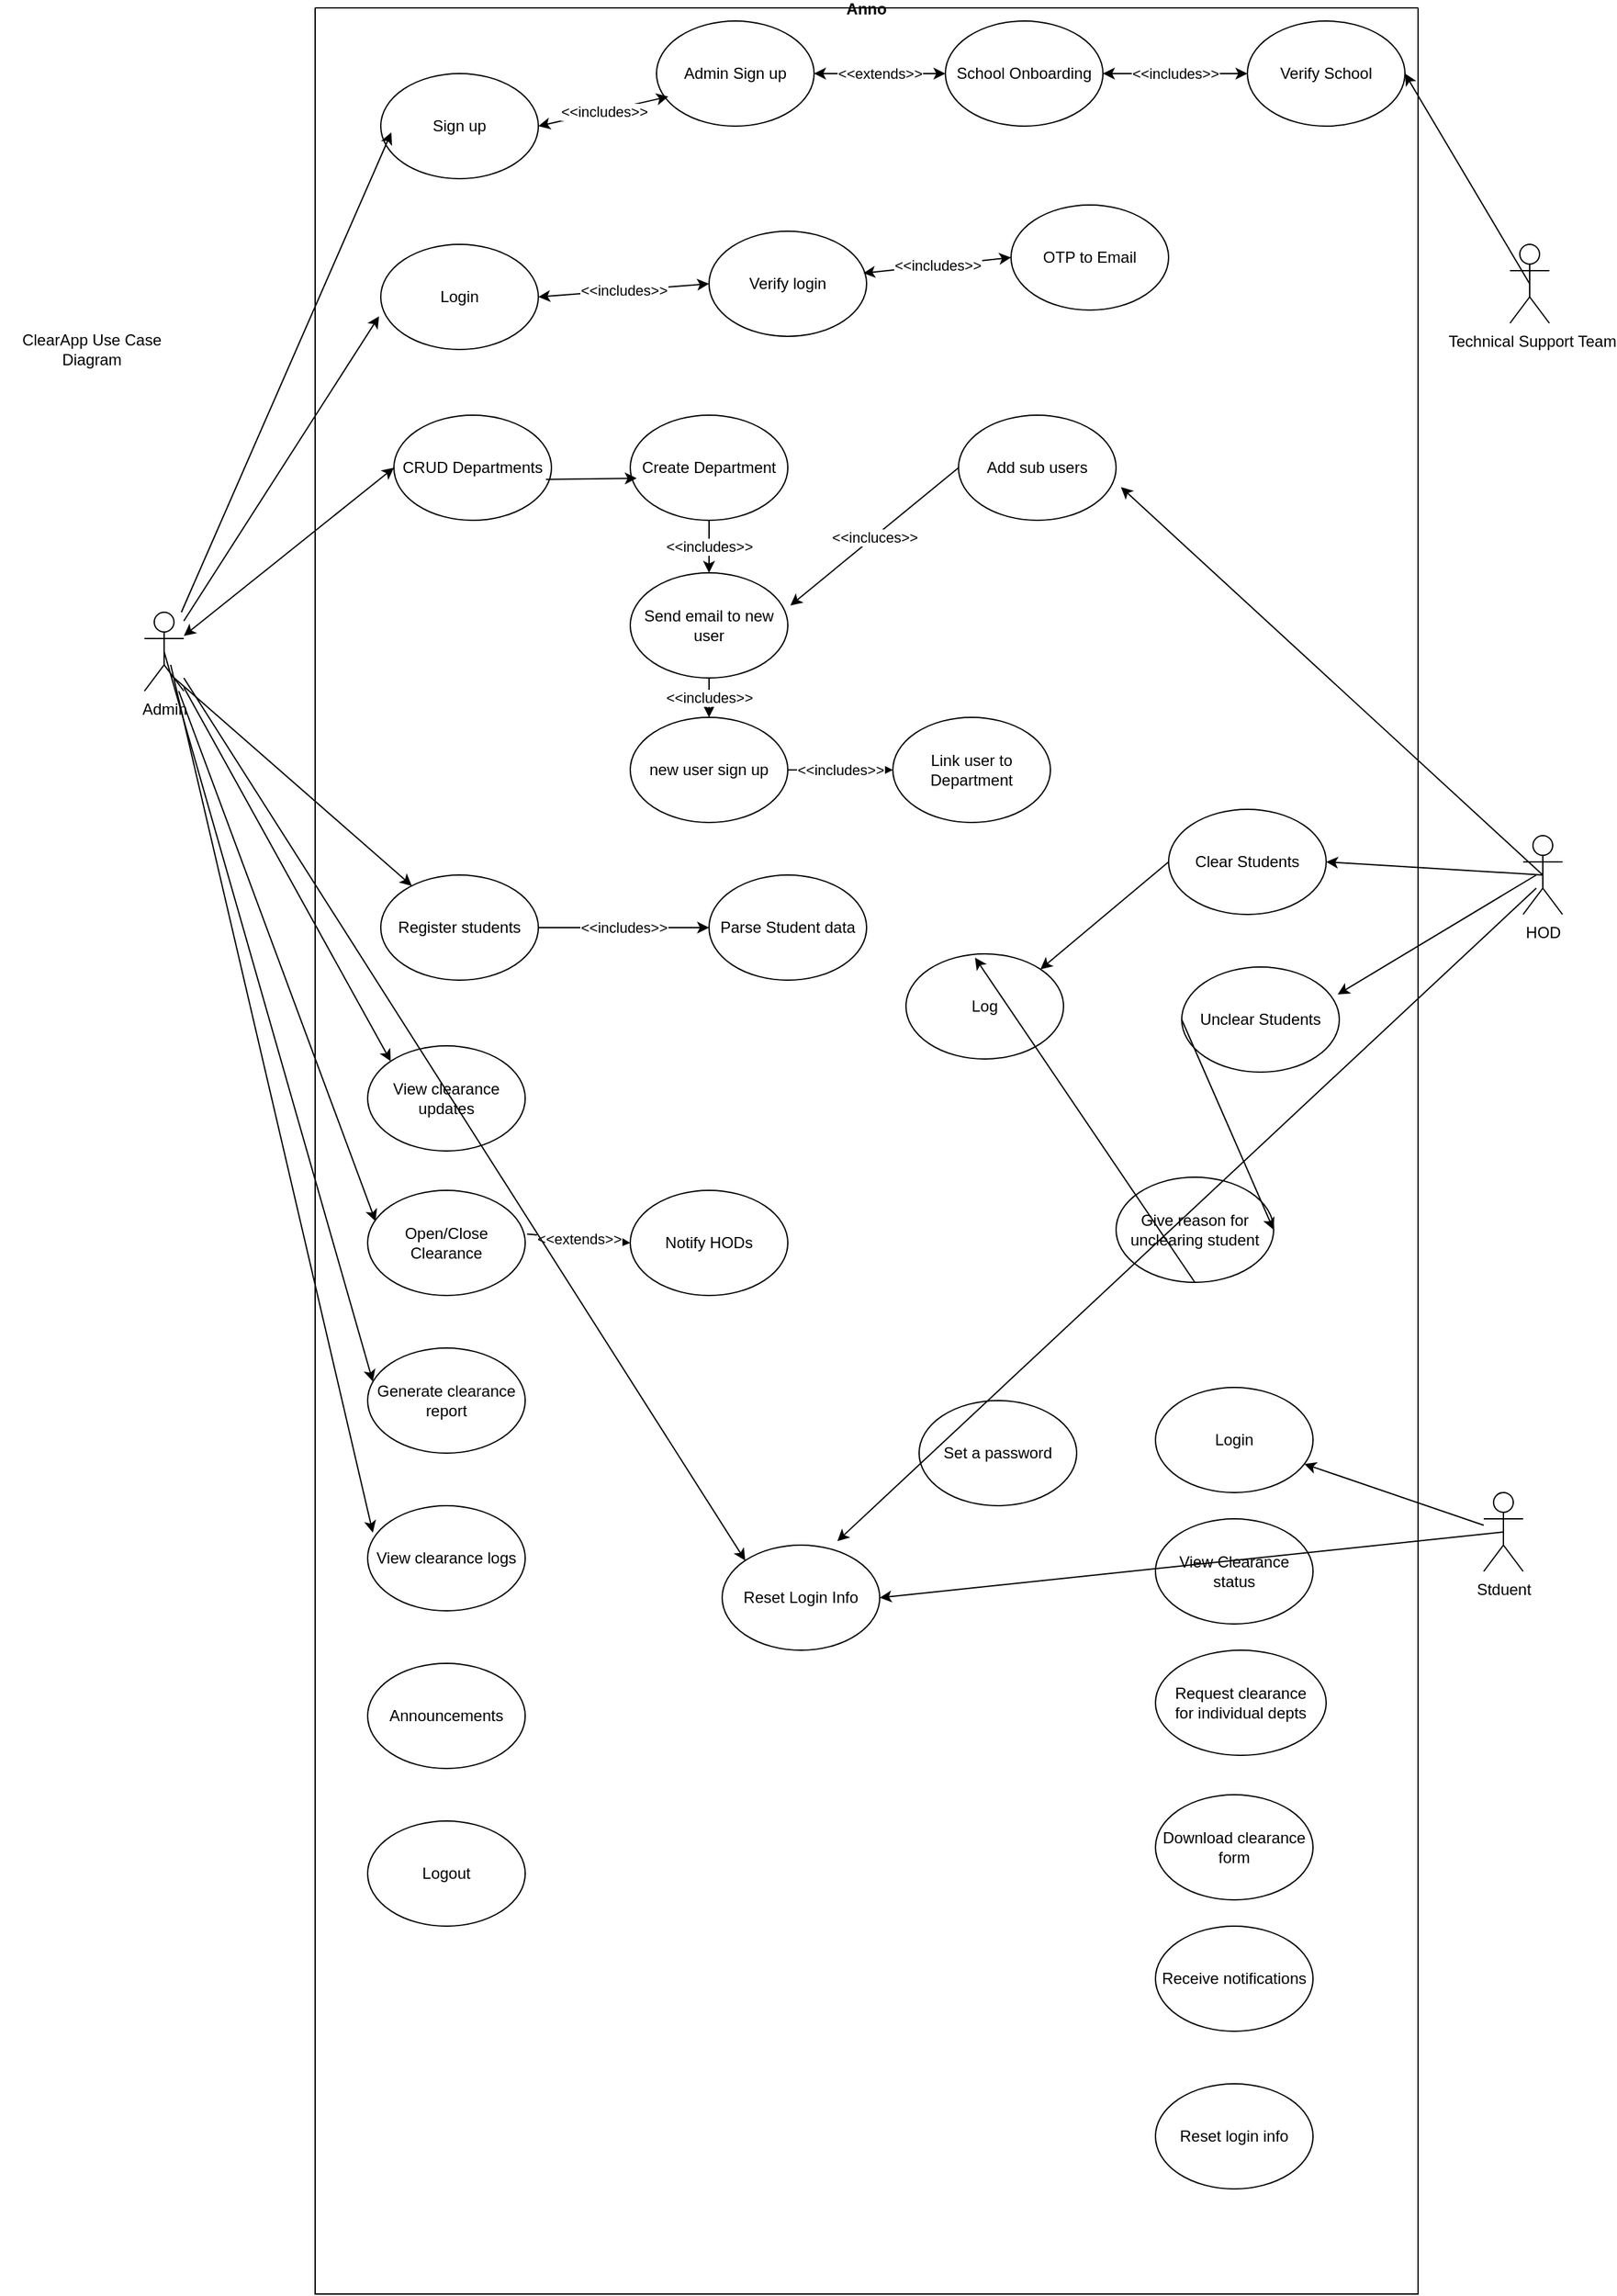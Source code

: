 <mxfile version="24.8.3" pages="2">
  <diagram name="Page-1" id="Qd_JSUy-2PY3cQ_-W36q">
    <mxGraphModel dx="778" dy="1541" grid="1" gridSize="10" guides="1" tooltips="1" connect="1" arrows="1" fold="1" page="1" pageScale="1" pageWidth="850" pageHeight="1100" math="0" shadow="0">
      <root>
        <mxCell id="0" />
        <mxCell id="1" parent="0" />
        <mxCell id="7MYLrjF1jAQgoCgVVDOL-1" value="ClearApp Use Case Diagram" style="text;html=1;align=center;verticalAlign=middle;whiteSpace=wrap;rounded=0;" parent="1" vertex="1">
          <mxGeometry width="140" height="80" as="geometry" />
        </mxCell>
        <mxCell id="7MYLrjF1jAQgoCgVVDOL-3" value="Anno" style="swimlane;startSize=0;" parent="1" vertex="1">
          <mxGeometry x="240" y="-220" width="840" height="1740" as="geometry" />
        </mxCell>
        <mxCell id="7MYLrjF1jAQgoCgVVDOL-6" value="Sign up" style="ellipse;whiteSpace=wrap;html=1;" parent="7MYLrjF1jAQgoCgVVDOL-3" vertex="1">
          <mxGeometry x="50" y="50" width="120" height="80" as="geometry" />
        </mxCell>
        <mxCell id="7MYLrjF1jAQgoCgVVDOL-7" value="CRUD Departments" style="ellipse;whiteSpace=wrap;html=1;" parent="7MYLrjF1jAQgoCgVVDOL-3" vertex="1">
          <mxGeometry x="60" y="310" width="120" height="80" as="geometry" />
        </mxCell>
        <mxCell id="7MYLrjF1jAQgoCgVVDOL-8" value="Register students" style="ellipse;whiteSpace=wrap;html=1;" parent="7MYLrjF1jAQgoCgVVDOL-3" vertex="1">
          <mxGeometry x="50" y="660" width="120" height="80" as="geometry" />
        </mxCell>
        <mxCell id="7MYLrjF1jAQgoCgVVDOL-9" value="Logout" style="ellipse;whiteSpace=wrap;html=1;" parent="7MYLrjF1jAQgoCgVVDOL-3" vertex="1">
          <mxGeometry x="40" y="1380" width="120" height="80" as="geometry" />
        </mxCell>
        <mxCell id="7MYLrjF1jAQgoCgVVDOL-10" value="Open/Close Clearance" style="ellipse;whiteSpace=wrap;html=1;" parent="7MYLrjF1jAQgoCgVVDOL-3" vertex="1">
          <mxGeometry x="40" y="900" width="120" height="80" as="geometry" />
        </mxCell>
        <mxCell id="7MYLrjF1jAQgoCgVVDOL-11" value="Login" style="ellipse;whiteSpace=wrap;html=1;" parent="7MYLrjF1jAQgoCgVVDOL-3" vertex="1">
          <mxGeometry x="50" y="180" width="120" height="80" as="geometry" />
        </mxCell>
        <mxCell id="7MYLrjF1jAQgoCgVVDOL-12" value="View clearance updates" style="ellipse;whiteSpace=wrap;html=1;" parent="7MYLrjF1jAQgoCgVVDOL-3" vertex="1">
          <mxGeometry x="40" y="790" width="120" height="80" as="geometry" />
        </mxCell>
        <mxCell id="7MYLrjF1jAQgoCgVVDOL-14" value="Generate clearance report" style="ellipse;whiteSpace=wrap;html=1;" parent="7MYLrjF1jAQgoCgVVDOL-3" vertex="1">
          <mxGeometry x="40" y="1020" width="120" height="80" as="geometry" />
        </mxCell>
        <mxCell id="7MYLrjF1jAQgoCgVVDOL-15" value="View clearance logs" style="ellipse;whiteSpace=wrap;html=1;" parent="7MYLrjF1jAQgoCgVVDOL-3" vertex="1">
          <mxGeometry x="40" y="1140" width="120" height="80" as="geometry" />
        </mxCell>
        <mxCell id="7MYLrjF1jAQgoCgVVDOL-16" value="Announcements" style="ellipse;whiteSpace=wrap;html=1;" parent="7MYLrjF1jAQgoCgVVDOL-3" vertex="1">
          <mxGeometry x="40" y="1260" width="120" height="80" as="geometry" />
        </mxCell>
        <mxCell id="7MYLrjF1jAQgoCgVVDOL-17" value="Admin Sign up" style="ellipse;whiteSpace=wrap;html=1;" parent="7MYLrjF1jAQgoCgVVDOL-3" vertex="1">
          <mxGeometry x="260" y="10" width="120" height="80" as="geometry" />
        </mxCell>
        <mxCell id="7MYLrjF1jAQgoCgVVDOL-21" value="&amp;lt;&amp;lt;includes&amp;gt;&amp;gt;" style="endArrow=classic;startArrow=classic;html=1;rounded=0;exitX=1;exitY=0.5;exitDx=0;exitDy=0;entryX=0.075;entryY=0.719;entryDx=0;entryDy=0;entryPerimeter=0;" parent="7MYLrjF1jAQgoCgVVDOL-3" source="7MYLrjF1jAQgoCgVVDOL-6" target="7MYLrjF1jAQgoCgVVDOL-17" edge="1">
          <mxGeometry width="50" height="50" relative="1" as="geometry">
            <mxPoint x="130" y="210" as="sourcePoint" />
            <mxPoint x="180" y="160" as="targetPoint" />
            <Array as="points" />
          </mxGeometry>
        </mxCell>
        <mxCell id="7MYLrjF1jAQgoCgVVDOL-24" value="Verify School" style="ellipse;whiteSpace=wrap;html=1;" parent="7MYLrjF1jAQgoCgVVDOL-3" vertex="1">
          <mxGeometry x="710" y="10" width="120" height="80" as="geometry" />
        </mxCell>
        <mxCell id="7MYLrjF1jAQgoCgVVDOL-27" value="&amp;lt;&amp;lt;includes&amp;gt;&amp;gt;" style="endArrow=classic;startArrow=classic;html=1;rounded=0;entryX=0;entryY=0.5;entryDx=0;entryDy=0;exitX=1;exitY=0.5;exitDx=0;exitDy=0;" parent="7MYLrjF1jAQgoCgVVDOL-3" source="BxJYxa2ZMIVYiC2AGWFB-1" target="7MYLrjF1jAQgoCgVVDOL-24" edge="1">
          <mxGeometry width="50" height="50" relative="1" as="geometry">
            <mxPoint x="450" y="250" as="sourcePoint" />
            <mxPoint x="500" y="200" as="targetPoint" />
          </mxGeometry>
        </mxCell>
        <mxCell id="7MYLrjF1jAQgoCgVVDOL-28" value="Verify login" style="ellipse;whiteSpace=wrap;html=1;" parent="7MYLrjF1jAQgoCgVVDOL-3" vertex="1">
          <mxGeometry x="300" y="170" width="120" height="80" as="geometry" />
        </mxCell>
        <mxCell id="7MYLrjF1jAQgoCgVVDOL-29" value="OTP to Email" style="ellipse;whiteSpace=wrap;html=1;" parent="7MYLrjF1jAQgoCgVVDOL-3" vertex="1">
          <mxGeometry x="530" y="150" width="120" height="80" as="geometry" />
        </mxCell>
        <mxCell id="7MYLrjF1jAQgoCgVVDOL-30" value="&amp;lt;&amp;lt;includes&amp;gt;&amp;gt;" style="endArrow=classic;startArrow=classic;html=1;rounded=0;exitX=1;exitY=0.5;exitDx=0;exitDy=0;entryX=0;entryY=0.5;entryDx=0;entryDy=0;" parent="7MYLrjF1jAQgoCgVVDOL-3" source="7MYLrjF1jAQgoCgVVDOL-11" target="7MYLrjF1jAQgoCgVVDOL-28" edge="1">
          <mxGeometry width="50" height="50" relative="1" as="geometry">
            <mxPoint x="210" y="250" as="sourcePoint" />
            <mxPoint x="260" y="200" as="targetPoint" />
          </mxGeometry>
        </mxCell>
        <mxCell id="7MYLrjF1jAQgoCgVVDOL-31" value="&amp;lt;&amp;lt;includes&amp;gt;&amp;gt;" style="endArrow=classic;startArrow=classic;html=1;rounded=0;entryX=0;entryY=0.5;entryDx=0;entryDy=0;exitX=0.979;exitY=0.399;exitDx=0;exitDy=0;exitPerimeter=0;" parent="7MYLrjF1jAQgoCgVVDOL-3" source="7MYLrjF1jAQgoCgVVDOL-28" target="7MYLrjF1jAQgoCgVVDOL-29" edge="1">
          <mxGeometry width="50" height="50" relative="1" as="geometry">
            <mxPoint x="370" y="250" as="sourcePoint" />
            <mxPoint x="420" y="200" as="targetPoint" />
          </mxGeometry>
        </mxCell>
        <mxCell id="7MYLrjF1jAQgoCgVVDOL-34" value="Create Department" style="ellipse;whiteSpace=wrap;html=1;" parent="7MYLrjF1jAQgoCgVVDOL-3" vertex="1">
          <mxGeometry x="240" y="310" width="120" height="80" as="geometry" />
        </mxCell>
        <mxCell id="7MYLrjF1jAQgoCgVVDOL-35" value="Send email to new user" style="ellipse;whiteSpace=wrap;html=1;" parent="7MYLrjF1jAQgoCgVVDOL-3" vertex="1">
          <mxGeometry x="240" y="430" width="120" height="80" as="geometry" />
        </mxCell>
        <mxCell id="7MYLrjF1jAQgoCgVVDOL-36" value="new user sign up" style="ellipse;whiteSpace=wrap;html=1;" parent="7MYLrjF1jAQgoCgVVDOL-3" vertex="1">
          <mxGeometry x="240" y="540" width="120" height="80" as="geometry" />
        </mxCell>
        <mxCell id="7MYLrjF1jAQgoCgVVDOL-38" value="Link user to Department" style="ellipse;whiteSpace=wrap;html=1;" parent="7MYLrjF1jAQgoCgVVDOL-3" vertex="1">
          <mxGeometry x="440" y="540" width="120" height="80" as="geometry" />
        </mxCell>
        <mxCell id="7MYLrjF1jAQgoCgVVDOL-39" value="" style="endArrow=classic;html=1;rounded=0;exitX=0.965;exitY=0.611;exitDx=0;exitDy=0;exitPerimeter=0;entryX=0.041;entryY=0.6;entryDx=0;entryDy=0;entryPerimeter=0;" parent="7MYLrjF1jAQgoCgVVDOL-3" source="7MYLrjF1jAQgoCgVVDOL-7" target="7MYLrjF1jAQgoCgVVDOL-34" edge="1">
          <mxGeometry width="50" height="50" relative="1" as="geometry">
            <mxPoint x="370" y="500" as="sourcePoint" />
            <mxPoint x="420" y="450" as="targetPoint" />
          </mxGeometry>
        </mxCell>
        <mxCell id="7MYLrjF1jAQgoCgVVDOL-40" value="&amp;lt;&amp;lt;includes&amp;gt;&amp;gt;" style="endArrow=classic;html=1;rounded=0;exitX=0.5;exitY=1;exitDx=0;exitDy=0;entryX=0.5;entryY=0;entryDx=0;entryDy=0;" parent="7MYLrjF1jAQgoCgVVDOL-3" source="7MYLrjF1jAQgoCgVVDOL-34" target="7MYLrjF1jAQgoCgVVDOL-35" edge="1">
          <mxGeometry width="50" height="50" relative="1" as="geometry">
            <mxPoint x="370" y="500" as="sourcePoint" />
            <mxPoint x="420" y="450" as="targetPoint" />
          </mxGeometry>
        </mxCell>
        <mxCell id="7MYLrjF1jAQgoCgVVDOL-41" value="&amp;lt;&amp;lt;includes&amp;gt;&amp;gt;" style="endArrow=classic;html=1;rounded=0;exitX=0.5;exitY=1;exitDx=0;exitDy=0;entryX=0.5;entryY=0;entryDx=0;entryDy=0;" parent="7MYLrjF1jAQgoCgVVDOL-3" source="7MYLrjF1jAQgoCgVVDOL-35" target="7MYLrjF1jAQgoCgVVDOL-36" edge="1">
          <mxGeometry width="50" height="50" relative="1" as="geometry">
            <mxPoint x="370" y="500" as="sourcePoint" />
            <mxPoint x="420" y="450" as="targetPoint" />
          </mxGeometry>
        </mxCell>
        <mxCell id="7MYLrjF1jAQgoCgVVDOL-42" value="&amp;lt;&amp;lt;includes&amp;gt;&amp;gt;" style="endArrow=classic;html=1;rounded=0;exitX=1;exitY=0.5;exitDx=0;exitDy=0;entryX=0;entryY=0.5;entryDx=0;entryDy=0;" parent="7MYLrjF1jAQgoCgVVDOL-3" source="7MYLrjF1jAQgoCgVVDOL-36" target="7MYLrjF1jAQgoCgVVDOL-38" edge="1">
          <mxGeometry width="50" height="50" relative="1" as="geometry">
            <mxPoint x="370" y="600" as="sourcePoint" />
            <mxPoint x="420" y="550" as="targetPoint" />
          </mxGeometry>
        </mxCell>
        <mxCell id="7MYLrjF1jAQgoCgVVDOL-45" value="Add sub users" style="ellipse;whiteSpace=wrap;html=1;" parent="7MYLrjF1jAQgoCgVVDOL-3" vertex="1">
          <mxGeometry x="490" y="310" width="120" height="80" as="geometry" />
        </mxCell>
        <mxCell id="7MYLrjF1jAQgoCgVVDOL-47" value="&amp;lt;&amp;lt;incluces&amp;gt;&amp;gt;" style="endArrow=classic;html=1;rounded=0;exitX=0;exitY=0.5;exitDx=0;exitDy=0;entryX=1.016;entryY=0.311;entryDx=0;entryDy=0;entryPerimeter=0;" parent="7MYLrjF1jAQgoCgVVDOL-3" source="7MYLrjF1jAQgoCgVVDOL-45" target="7MYLrjF1jAQgoCgVVDOL-35" edge="1">
          <mxGeometry width="50" height="50" relative="1" as="geometry">
            <mxPoint x="520" y="560" as="sourcePoint" />
            <mxPoint x="570" y="510" as="targetPoint" />
          </mxGeometry>
        </mxCell>
        <mxCell id="Rzh-BCHY2TENaNPZF-KL-2" value="Parse Student data" style="ellipse;whiteSpace=wrap;html=1;" parent="7MYLrjF1jAQgoCgVVDOL-3" vertex="1">
          <mxGeometry x="300" y="660" width="120" height="80" as="geometry" />
        </mxCell>
        <mxCell id="Rzh-BCHY2TENaNPZF-KL-4" value="&amp;lt;&amp;lt;includes&amp;gt;&amp;gt;" style="endArrow=classic;html=1;rounded=0;exitX=1;exitY=0.5;exitDx=0;exitDy=0;entryX=0;entryY=0.5;entryDx=0;entryDy=0;" parent="7MYLrjF1jAQgoCgVVDOL-3" source="7MYLrjF1jAQgoCgVVDOL-8" target="Rzh-BCHY2TENaNPZF-KL-2" edge="1">
          <mxGeometry width="50" height="50" relative="1" as="geometry">
            <mxPoint x="440" y="900" as="sourcePoint" />
            <mxPoint x="490" y="850" as="targetPoint" />
          </mxGeometry>
        </mxCell>
        <mxCell id="Rzh-BCHY2TENaNPZF-KL-9" value="Notify HODs" style="ellipse;whiteSpace=wrap;html=1;" parent="7MYLrjF1jAQgoCgVVDOL-3" vertex="1">
          <mxGeometry x="240" y="900" width="120" height="80" as="geometry" />
        </mxCell>
        <mxCell id="Rzh-BCHY2TENaNPZF-KL-10" value="&amp;lt;&amp;lt;extends&amp;gt;&amp;gt;" style="endArrow=classic;html=1;rounded=0;exitX=1.012;exitY=0.416;exitDx=0;exitDy=0;exitPerimeter=0;entryX=0;entryY=0.5;entryDx=0;entryDy=0;" parent="7MYLrjF1jAQgoCgVVDOL-3" source="7MYLrjF1jAQgoCgVVDOL-10" target="Rzh-BCHY2TENaNPZF-KL-9" edge="1">
          <mxGeometry width="50" height="50" relative="1" as="geometry">
            <mxPoint x="230" y="930" as="sourcePoint" />
            <mxPoint x="280" y="880" as="targetPoint" />
          </mxGeometry>
        </mxCell>
        <mxCell id="Rzh-BCHY2TENaNPZF-KL-11" value="Clear Students" style="ellipse;whiteSpace=wrap;html=1;" parent="7MYLrjF1jAQgoCgVVDOL-3" vertex="1">
          <mxGeometry x="650" y="610" width="120" height="80" as="geometry" />
        </mxCell>
        <mxCell id="Rzh-BCHY2TENaNPZF-KL-12" value="Unclear Students" style="ellipse;whiteSpace=wrap;html=1;" parent="7MYLrjF1jAQgoCgVVDOL-3" vertex="1">
          <mxGeometry x="660" y="730" width="120" height="80" as="geometry" />
        </mxCell>
        <mxCell id="Rzh-BCHY2TENaNPZF-KL-13" value="Give reason for unclearing student" style="ellipse;whiteSpace=wrap;html=1;" parent="7MYLrjF1jAQgoCgVVDOL-3" vertex="1">
          <mxGeometry x="610" y="890" width="120" height="80" as="geometry" />
        </mxCell>
        <mxCell id="Rzh-BCHY2TENaNPZF-KL-14" value="Log" style="ellipse;whiteSpace=wrap;html=1;" parent="7MYLrjF1jAQgoCgVVDOL-3" vertex="1">
          <mxGeometry x="450" y="720" width="120" height="80" as="geometry" />
        </mxCell>
        <mxCell id="Rzh-BCHY2TENaNPZF-KL-18" value="" style="endArrow=classic;html=1;rounded=0;exitX=0;exitY=0.5;exitDx=0;exitDy=0;entryX=1;entryY=0.5;entryDx=0;entryDy=0;" parent="7MYLrjF1jAQgoCgVVDOL-3" source="Rzh-BCHY2TENaNPZF-KL-12" target="Rzh-BCHY2TENaNPZF-KL-13" edge="1">
          <mxGeometry width="50" height="50" relative="1" as="geometry">
            <mxPoint x="530" y="840" as="sourcePoint" />
            <mxPoint x="580" y="790" as="targetPoint" />
          </mxGeometry>
        </mxCell>
        <mxCell id="Rzh-BCHY2TENaNPZF-KL-19" value="" style="endArrow=classic;html=1;rounded=0;exitX=0.5;exitY=1;exitDx=0;exitDy=0;entryX=0.438;entryY=0.036;entryDx=0;entryDy=0;entryPerimeter=0;" parent="7MYLrjF1jAQgoCgVVDOL-3" source="Rzh-BCHY2TENaNPZF-KL-13" target="Rzh-BCHY2TENaNPZF-KL-14" edge="1">
          <mxGeometry width="50" height="50" relative="1" as="geometry">
            <mxPoint x="530" y="840" as="sourcePoint" />
            <mxPoint x="580" y="790" as="targetPoint" />
          </mxGeometry>
        </mxCell>
        <mxCell id="IAnjSvKWJ1WFlibN45oN-3" value="" style="endArrow=classic;html=1;rounded=0;exitX=0;exitY=0.5;exitDx=0;exitDy=0;entryX=1;entryY=0;entryDx=0;entryDy=0;" parent="7MYLrjF1jAQgoCgVVDOL-3" source="Rzh-BCHY2TENaNPZF-KL-11" target="Rzh-BCHY2TENaNPZF-KL-14" edge="1">
          <mxGeometry width="50" height="50" relative="1" as="geometry">
            <mxPoint x="480" y="850" as="sourcePoint" />
            <mxPoint x="530" y="800" as="targetPoint" />
          </mxGeometry>
        </mxCell>
        <mxCell id="IAnjSvKWJ1WFlibN45oN-4" value="Login" style="ellipse;whiteSpace=wrap;html=1;" parent="7MYLrjF1jAQgoCgVVDOL-3" vertex="1">
          <mxGeometry x="640" y="1050" width="120" height="80" as="geometry" />
        </mxCell>
        <mxCell id="IAnjSvKWJ1WFlibN45oN-5" value="Set a password" style="ellipse;whiteSpace=wrap;html=1;" parent="7MYLrjF1jAQgoCgVVDOL-3" vertex="1">
          <mxGeometry x="460" y="1060" width="120" height="80" as="geometry" />
        </mxCell>
        <mxCell id="IAnjSvKWJ1WFlibN45oN-6" value="View Clearance status" style="ellipse;whiteSpace=wrap;html=1;" parent="7MYLrjF1jAQgoCgVVDOL-3" vertex="1">
          <mxGeometry x="640" y="1150" width="120" height="80" as="geometry" />
        </mxCell>
        <mxCell id="IAnjSvKWJ1WFlibN45oN-10" value="Request clearance&lt;div&gt;for individual depts&lt;/div&gt;" style="ellipse;whiteSpace=wrap;html=1;" parent="7MYLrjF1jAQgoCgVVDOL-3" vertex="1">
          <mxGeometry x="640" y="1250" width="130" height="80" as="geometry" />
        </mxCell>
        <mxCell id="IAnjSvKWJ1WFlibN45oN-11" value="Download clearance form" style="ellipse;whiteSpace=wrap;html=1;" parent="7MYLrjF1jAQgoCgVVDOL-3" vertex="1">
          <mxGeometry x="640" y="1360" width="120" height="80" as="geometry" />
        </mxCell>
        <mxCell id="IAnjSvKWJ1WFlibN45oN-12" value="Receive notifications" style="ellipse;whiteSpace=wrap;html=1;" parent="7MYLrjF1jAQgoCgVVDOL-3" vertex="1">
          <mxGeometry x="640" y="1460" width="120" height="80" as="geometry" />
        </mxCell>
        <mxCell id="IAnjSvKWJ1WFlibN45oN-13" value="Reset login info" style="ellipse;whiteSpace=wrap;html=1;" parent="7MYLrjF1jAQgoCgVVDOL-3" vertex="1">
          <mxGeometry x="640" y="1580" width="120" height="80" as="geometry" />
        </mxCell>
        <mxCell id="IAnjSvKWJ1WFlibN45oN-14" value="Reset Login Info" style="ellipse;whiteSpace=wrap;html=1;" parent="7MYLrjF1jAQgoCgVVDOL-3" vertex="1">
          <mxGeometry x="310" y="1170" width="120" height="80" as="geometry" />
        </mxCell>
        <mxCell id="BxJYxa2ZMIVYiC2AGWFB-1" value="School Onboarding" style="ellipse;whiteSpace=wrap;html=1;" vertex="1" parent="7MYLrjF1jAQgoCgVVDOL-3">
          <mxGeometry x="480" y="10" width="120" height="80" as="geometry" />
        </mxCell>
        <mxCell id="BxJYxa2ZMIVYiC2AGWFB-3" value="&amp;lt;&amp;lt;extends&amp;gt;&amp;gt;" style="endArrow=classic;startArrow=classic;html=1;rounded=0;exitX=1;exitY=0.5;exitDx=0;exitDy=0;entryX=0;entryY=0.5;entryDx=0;entryDy=0;" edge="1" parent="7MYLrjF1jAQgoCgVVDOL-3" source="7MYLrjF1jAQgoCgVVDOL-17" target="BxJYxa2ZMIVYiC2AGWFB-1">
          <mxGeometry width="50" height="50" relative="1" as="geometry">
            <mxPoint x="440" y="230" as="sourcePoint" />
            <mxPoint x="490" y="180" as="targetPoint" />
          </mxGeometry>
        </mxCell>
        <mxCell id="7MYLrjF1jAQgoCgVVDOL-4" value="Admin" style="shape=umlActor;verticalLabelPosition=bottom;verticalAlign=top;html=1;outlineConnect=0;" parent="1" vertex="1">
          <mxGeometry x="110" y="240" width="30" height="60" as="geometry" />
        </mxCell>
        <mxCell id="7MYLrjF1jAQgoCgVVDOL-5" value="Stduent" style="shape=umlActor;verticalLabelPosition=bottom;verticalAlign=top;html=1;outlineConnect=0;" parent="1" vertex="1">
          <mxGeometry x="1130" y="910" width="30" height="60" as="geometry" />
        </mxCell>
        <mxCell id="7MYLrjF1jAQgoCgVVDOL-18" value="" style="endArrow=classic;html=1;rounded=0;entryX=0.067;entryY=0.56;entryDx=0;entryDy=0;entryPerimeter=0;" parent="1" source="7MYLrjF1jAQgoCgVVDOL-4" target="7MYLrjF1jAQgoCgVVDOL-6" edge="1">
          <mxGeometry width="50" height="50" relative="1" as="geometry">
            <mxPoint x="520" y="180" as="sourcePoint" />
            <mxPoint x="570" y="130" as="targetPoint" />
          </mxGeometry>
        </mxCell>
        <mxCell id="7MYLrjF1jAQgoCgVVDOL-22" value="&amp;nbsp;Technical Support Team" style="shape=umlActor;verticalLabelPosition=bottom;verticalAlign=top;html=1;outlineConnect=0;" parent="1" vertex="1">
          <mxGeometry x="1150" y="-40" width="30" height="60" as="geometry" />
        </mxCell>
        <mxCell id="7MYLrjF1jAQgoCgVVDOL-25" value="" style="endArrow=classic;html=1;rounded=0;exitX=0.5;exitY=0.5;exitDx=0;exitDy=0;exitPerimeter=0;entryX=1;entryY=0.5;entryDx=0;entryDy=0;" parent="1" source="7MYLrjF1jAQgoCgVVDOL-22" target="7MYLrjF1jAQgoCgVVDOL-24" edge="1">
          <mxGeometry width="50" height="50" relative="1" as="geometry">
            <mxPoint x="630" y="120" as="sourcePoint" />
            <mxPoint x="680" y="70" as="targetPoint" />
          </mxGeometry>
        </mxCell>
        <mxCell id="7MYLrjF1jAQgoCgVVDOL-32" value="" style="endArrow=classic;html=1;rounded=0;entryX=-0.011;entryY=0.684;entryDx=0;entryDy=0;entryPerimeter=0;" parent="1" source="7MYLrjF1jAQgoCgVVDOL-4" target="7MYLrjF1jAQgoCgVVDOL-11" edge="1">
          <mxGeometry width="50" height="50" relative="1" as="geometry">
            <mxPoint x="640" y="160" as="sourcePoint" />
            <mxPoint x="690" y="110" as="targetPoint" />
          </mxGeometry>
        </mxCell>
        <mxCell id="7MYLrjF1jAQgoCgVVDOL-33" value="" style="endArrow=classic;startArrow=classic;html=1;rounded=0;entryX=0;entryY=0.5;entryDx=0;entryDy=0;" parent="1" source="7MYLrjF1jAQgoCgVVDOL-4" target="7MYLrjF1jAQgoCgVVDOL-7" edge="1">
          <mxGeometry width="50" height="50" relative="1" as="geometry">
            <mxPoint x="430" y="470" as="sourcePoint" />
            <mxPoint x="480" y="420" as="targetPoint" />
          </mxGeometry>
        </mxCell>
        <mxCell id="7MYLrjF1jAQgoCgVVDOL-37" value="HOD&lt;div&gt;&lt;br&gt;&lt;/div&gt;" style="shape=umlActor;verticalLabelPosition=bottom;verticalAlign=top;html=1;outlineConnect=0;" parent="1" vertex="1">
          <mxGeometry x="1160" y="410" width="30" height="60" as="geometry" />
        </mxCell>
        <mxCell id="7MYLrjF1jAQgoCgVVDOL-46" value="" style="endArrow=classic;html=1;rounded=0;exitX=0.5;exitY=0.5;exitDx=0;exitDy=0;exitPerimeter=0;entryX=1.031;entryY=0.684;entryDx=0;entryDy=0;entryPerimeter=0;" parent="1" source="7MYLrjF1jAQgoCgVVDOL-37" target="7MYLrjF1jAQgoCgVVDOL-45" edge="1">
          <mxGeometry width="50" height="50" relative="1" as="geometry">
            <mxPoint x="760" y="510" as="sourcePoint" />
            <mxPoint x="810" y="460" as="targetPoint" />
          </mxGeometry>
        </mxCell>
        <mxCell id="Rzh-BCHY2TENaNPZF-KL-1" value="" style="endArrow=classic;html=1;rounded=0;exitX=0.7;exitY=0.808;exitDx=0;exitDy=0;exitPerimeter=0;" parent="1" source="7MYLrjF1jAQgoCgVVDOL-4" target="7MYLrjF1jAQgoCgVVDOL-8" edge="1">
          <mxGeometry width="50" height="50" relative="1" as="geometry">
            <mxPoint x="680" y="640" as="sourcePoint" />
            <mxPoint x="730" y="590" as="targetPoint" />
          </mxGeometry>
        </mxCell>
        <mxCell id="Rzh-BCHY2TENaNPZF-KL-5" value="" style="endArrow=classic;html=1;rounded=0;entryX=0;entryY=0;entryDx=0;entryDy=0;" parent="1" source="7MYLrjF1jAQgoCgVVDOL-4" target="7MYLrjF1jAQgoCgVVDOL-12" edge="1">
          <mxGeometry width="50" height="50" relative="1" as="geometry">
            <mxPoint x="560" y="530" as="sourcePoint" />
            <mxPoint x="610" y="480" as="targetPoint" />
          </mxGeometry>
        </mxCell>
        <mxCell id="Rzh-BCHY2TENaNPZF-KL-6" value="" style="endArrow=classic;html=1;rounded=0;entryX=0.05;entryY=0.294;entryDx=0;entryDy=0;entryPerimeter=0;" parent="1" source="7MYLrjF1jAQgoCgVVDOL-4" target="7MYLrjF1jAQgoCgVVDOL-10" edge="1">
          <mxGeometry width="50" height="50" relative="1" as="geometry">
            <mxPoint x="560" y="530" as="sourcePoint" />
            <mxPoint x="610" y="480" as="targetPoint" />
          </mxGeometry>
        </mxCell>
        <mxCell id="Rzh-BCHY2TENaNPZF-KL-7" value="" style="endArrow=classic;html=1;rounded=0;exitX=0.5;exitY=0.5;exitDx=0;exitDy=0;exitPerimeter=0;entryX=0.033;entryY=0.319;entryDx=0;entryDy=0;entryPerimeter=0;" parent="1" source="7MYLrjF1jAQgoCgVVDOL-4" target="7MYLrjF1jAQgoCgVVDOL-14" edge="1">
          <mxGeometry width="50" height="50" relative="1" as="geometry">
            <mxPoint x="560" y="670" as="sourcePoint" />
            <mxPoint x="610" y="620" as="targetPoint" />
          </mxGeometry>
        </mxCell>
        <mxCell id="Rzh-BCHY2TENaNPZF-KL-8" value="" style="endArrow=classic;html=1;rounded=0;entryX=0.033;entryY=0.256;entryDx=0;entryDy=0;entryPerimeter=0;" parent="1" target="7MYLrjF1jAQgoCgVVDOL-15" edge="1">
          <mxGeometry width="50" height="50" relative="1" as="geometry">
            <mxPoint x="130" y="280" as="sourcePoint" />
            <mxPoint x="610" y="520" as="targetPoint" />
          </mxGeometry>
        </mxCell>
        <mxCell id="Rzh-BCHY2TENaNPZF-KL-15" value="" style="endArrow=classic;html=1;rounded=0;exitX=0.5;exitY=0.5;exitDx=0;exitDy=0;exitPerimeter=0;entryX=1;entryY=0.5;entryDx=0;entryDy=0;" parent="1" source="7MYLrjF1jAQgoCgVVDOL-37" target="Rzh-BCHY2TENaNPZF-KL-11" edge="1">
          <mxGeometry width="50" height="50" relative="1" as="geometry">
            <mxPoint x="770" y="620" as="sourcePoint" />
            <mxPoint x="820" y="570" as="targetPoint" />
          </mxGeometry>
        </mxCell>
        <mxCell id="Rzh-BCHY2TENaNPZF-KL-16" value="" style="endArrow=classic;html=1;rounded=0;entryX=0.99;entryY=0.261;entryDx=0;entryDy=0;entryPerimeter=0;" parent="1" target="Rzh-BCHY2TENaNPZF-KL-12" edge="1">
          <mxGeometry width="50" height="50" relative="1" as="geometry">
            <mxPoint x="1170" y="440" as="sourcePoint" />
            <mxPoint x="820" y="570" as="targetPoint" />
          </mxGeometry>
        </mxCell>
        <mxCell id="IAnjSvKWJ1WFlibN45oN-9" value="" style="endArrow=classic;html=1;rounded=0;" parent="1" source="7MYLrjF1jAQgoCgVVDOL-5" target="IAnjSvKWJ1WFlibN45oN-4" edge="1">
          <mxGeometry width="50" height="50" relative="1" as="geometry">
            <mxPoint x="750" y="1010" as="sourcePoint" />
            <mxPoint x="800" y="960" as="targetPoint" />
          </mxGeometry>
        </mxCell>
        <mxCell id="IAnjSvKWJ1WFlibN45oN-15" value="" style="endArrow=classic;html=1;rounded=0;entryX=0;entryY=0;entryDx=0;entryDy=0;" parent="1" target="IAnjSvKWJ1WFlibN45oN-14" edge="1">
          <mxGeometry width="50" height="50" relative="1" as="geometry">
            <mxPoint x="140" y="290" as="sourcePoint" />
            <mxPoint x="580" y="720" as="targetPoint" />
          </mxGeometry>
        </mxCell>
        <mxCell id="IAnjSvKWJ1WFlibN45oN-16" value="" style="endArrow=classic;html=1;rounded=0;exitX=0.5;exitY=0.5;exitDx=0;exitDy=0;exitPerimeter=0;entryX=1;entryY=0.5;entryDx=0;entryDy=0;" parent="1" source="7MYLrjF1jAQgoCgVVDOL-5" target="IAnjSvKWJ1WFlibN45oN-14" edge="1">
          <mxGeometry width="50" height="50" relative="1" as="geometry">
            <mxPoint x="530" y="770" as="sourcePoint" />
            <mxPoint x="580" y="720" as="targetPoint" />
          </mxGeometry>
        </mxCell>
        <mxCell id="IAnjSvKWJ1WFlibN45oN-17" value="" style="endArrow=classic;html=1;rounded=0;entryX=0.731;entryY=-0.037;entryDx=0;entryDy=0;entryPerimeter=0;" parent="1" target="IAnjSvKWJ1WFlibN45oN-14" edge="1">
          <mxGeometry width="50" height="50" relative="1" as="geometry">
            <mxPoint x="1170" y="450" as="sourcePoint" />
            <mxPoint x="580" y="720" as="targetPoint" />
          </mxGeometry>
        </mxCell>
      </root>
    </mxGraphModel>
  </diagram>
  <diagram id="fRxYYCyzp52sBLZiVUm-" name="class diagramsssss">
    <mxGraphModel dx="1805" dy="1642" grid="1" gridSize="10" guides="1" tooltips="1" connect="1" arrows="1" fold="1" page="1" pageScale="1" pageWidth="850" pageHeight="1100" math="0" shadow="0">
      <root>
        <mxCell id="0" />
        <mxCell id="1" parent="0" />
        <mxCell id="EHDgIyhOoRTmk7ybgu3P-1" value="User" style="swimlane;fontStyle=1;align=center;verticalAlign=top;childLayout=stackLayout;horizontal=1;startSize=26;horizontalStack=0;resizeParent=1;resizeParentMax=0;resizeLast=0;collapsible=1;marginBottom=0;whiteSpace=wrap;html=1;" parent="1" vertex="1">
          <mxGeometry x="330" y="-360" width="160" height="300" as="geometry" />
        </mxCell>
        <mxCell id="EHDgIyhOoRTmk7ybgu3P-2" value="+ id: id" style="text;strokeColor=none;fillColor=none;align=left;verticalAlign=top;spacingLeft=4;spacingRight=4;overflow=hidden;rotatable=0;points=[[0,0.5],[1,0.5]];portConstraint=eastwest;whiteSpace=wrap;html=1;" parent="EHDgIyhOoRTmk7ybgu3P-1" vertex="1">
          <mxGeometry y="26" width="160" height="26" as="geometry" />
        </mxCell>
        <mxCell id="EHDgIyhOoRTmk7ybgu3P-5" value="+ email: string&lt;div&gt;&lt;br&gt;&lt;/div&gt;" style="text;strokeColor=none;fillColor=none;align=left;verticalAlign=top;spacingLeft=4;spacingRight=4;overflow=hidden;rotatable=0;points=[[0,0.5],[1,0.5]];portConstraint=eastwest;whiteSpace=wrap;html=1;" parent="EHDgIyhOoRTmk7ybgu3P-1" vertex="1">
          <mxGeometry y="52" width="160" height="26" as="geometry" />
        </mxCell>
        <mxCell id="EHDgIyhOoRTmk7ybgu3P-6" value="- password: hash&lt;div&gt;&lt;br&gt;&lt;/div&gt;" style="text;strokeColor=none;fillColor=none;align=left;verticalAlign=top;spacingLeft=4;spacingRight=4;overflow=hidden;rotatable=0;points=[[0,0.5],[1,0.5]];portConstraint=eastwest;whiteSpace=wrap;html=1;" parent="EHDgIyhOoRTmk7ybgu3P-1" vertex="1">
          <mxGeometry y="78" width="160" height="26" as="geometry" />
        </mxCell>
        <mxCell id="EHDgIyhOoRTmk7ybgu3P-7" value="+ role: string" style="text;strokeColor=none;fillColor=none;align=left;verticalAlign=top;spacingLeft=4;spacingRight=4;overflow=hidden;rotatable=0;points=[[0,0.5],[1,0.5]];portConstraint=eastwest;whiteSpace=wrap;html=1;" parent="EHDgIyhOoRTmk7ybgu3P-1" vertex="1">
          <mxGeometry y="104" width="160" height="26" as="geometry" />
        </mxCell>
        <mxCell id="pJLVsjrtYfu039NKtxHy-1" value="+ school: string" style="text;strokeColor=none;fillColor=none;align=left;verticalAlign=top;spacingLeft=4;spacingRight=4;overflow=hidden;rotatable=0;points=[[0,0.5],[1,0.5]];portConstraint=eastwest;whiteSpace=wrap;html=1;" parent="EHDgIyhOoRTmk7ybgu3P-1" vertex="1">
          <mxGeometry y="130" width="160" height="26" as="geometry" />
        </mxCell>
        <mxCell id="0DhMNZW6hq2UvowNo3UX-1" value="+ name: map" style="text;strokeColor=none;fillColor=none;align=left;verticalAlign=top;spacingLeft=4;spacingRight=4;overflow=hidden;rotatable=0;points=[[0,0.5],[1,0.5]];portConstraint=eastwest;whiteSpace=wrap;html=1;" parent="EHDgIyhOoRTmk7ybgu3P-1" vertex="1">
          <mxGeometry y="156" width="160" height="26" as="geometry" />
        </mxCell>
        <mxCell id="FP_BZ2Hvm8W0osYRCzrg-1" value="+ activity_list: id []" style="text;strokeColor=none;fillColor=none;align=left;verticalAlign=top;spacingLeft=4;spacingRight=4;overflow=hidden;rotatable=0;points=[[0,0.5],[1,0.5]];portConstraint=eastwest;whiteSpace=wrap;html=1;" vertex="1" parent="EHDgIyhOoRTmk7ybgu3P-1">
          <mxGeometry y="182" width="160" height="26" as="geometry" />
        </mxCell>
        <mxCell id="EHDgIyhOoRTmk7ybgu3P-3" value="" style="line;strokeWidth=1;fillColor=none;align=left;verticalAlign=middle;spacingTop=-1;spacingLeft=3;spacingRight=3;rotatable=0;labelPosition=right;points=[];portConstraint=eastwest;strokeColor=inherit;" parent="EHDgIyhOoRTmk7ybgu3P-1" vertex="1">
          <mxGeometry y="208" width="160" height="8" as="geometry" />
        </mxCell>
        <mxCell id="EHDgIyhOoRTmk7ybgu3P-4" value="+ signUp(): User" style="text;strokeColor=none;fillColor=none;align=left;verticalAlign=top;spacingLeft=4;spacingRight=4;overflow=hidden;rotatable=0;points=[[0,0.5],[1,0.5]];portConstraint=eastwest;whiteSpace=wrap;html=1;" parent="EHDgIyhOoRTmk7ybgu3P-1" vertex="1">
          <mxGeometry y="216" width="160" height="26" as="geometry" />
        </mxCell>
        <mxCell id="v-jMpgKfdYWLqhTd6raM-6" value="+ signIn(email, password): User" style="text;strokeColor=none;fillColor=none;align=left;verticalAlign=top;spacingLeft=4;spacingRight=4;overflow=hidden;rotatable=0;points=[[0,0.5],[1,0.5]];portConstraint=eastwest;whiteSpace=wrap;html=1;" vertex="1" parent="EHDgIyhOoRTmk7ybgu3P-1">
          <mxGeometry y="242" width="160" height="58" as="geometry" />
        </mxCell>
        <mxCell id="WoS_hqhdOMyrkksoFZZB-1" value="Admin" style="swimlane;fontStyle=1;align=center;verticalAlign=top;childLayout=stackLayout;horizontal=1;startSize=26;horizontalStack=0;resizeParent=1;resizeParentMax=0;resizeLast=0;collapsible=1;marginBottom=0;whiteSpace=wrap;html=1;" parent="1" vertex="1">
          <mxGeometry x="-370" y="340" width="230" height="410" as="geometry" />
        </mxCell>
        <mxCell id="WoS_hqhdOMyrkksoFZZB-3" value="" style="line;strokeWidth=1;fillColor=none;align=left;verticalAlign=middle;spacingTop=-1;spacingLeft=3;spacingRight=3;rotatable=0;labelPosition=right;points=[];portConstraint=eastwest;strokeColor=inherit;" parent="WoS_hqhdOMyrkksoFZZB-1" vertex="1">
          <mxGeometry y="26" width="230" height="8" as="geometry" />
        </mxCell>
        <mxCell id="WoS_hqhdOMyrkksoFZZB-4" value="+ signUp(&amp;nbsp;&lt;span style=&quot;background-color: initial;&quot;&gt;&amp;nbsp;&lt;/span&gt;&lt;div&gt;&lt;div&gt;&lt;span style=&quot;white-space: pre;&quot;&gt;&#x9;&lt;/span&gt;password: string,&lt;div&gt;&amp;nbsp;&lt;span style=&quot;white-space: pre;&quot;&gt;&#x9;&lt;/span&gt;firstName: string,&amp;nbsp;&lt;/div&gt;&lt;div&gt;&lt;span style=&quot;white-space: pre;&quot;&gt;&#x9;&lt;/span&gt;lastName: string,&lt;/div&gt;&lt;div&gt;&amp;nbsp;&lt;span style=&quot;white-space: pre;&quot;&gt;&#x9;&lt;/span&gt;otherNames: string,&amp;nbsp;&lt;/div&gt;&lt;div&gt;): User&lt;/div&gt;&lt;/div&gt;&lt;/div&gt;" style="text;strokeColor=none;fillColor=none;align=left;verticalAlign=top;spacingLeft=4;spacingRight=4;overflow=hidden;rotatable=0;points=[[0,0.5],[1,0.5]];portConstraint=eastwest;whiteSpace=wrap;html=1;" parent="WoS_hqhdOMyrkksoFZZB-1" vertex="1">
          <mxGeometry y="34" width="230" height="136" as="geometry" />
        </mxCell>
        <mxCell id="DA2ClKAbljGTHbxET5Qz-2" value="+ onboardSchool(&amp;nbsp;&lt;div&gt;&lt;span style=&quot;white-space: pre;&quot;&gt;&#x9;&lt;/span&gt;email: string&lt;br&gt;&lt;div&gt;&lt;div&gt;&lt;div&gt;&amp;nbsp;&lt;span style=&quot;white-space: pre;&quot;&gt;&#x9;&lt;/span&gt;schoolName: string,&amp;nbsp;&lt;/div&gt;&lt;div&gt;&lt;span style=&quot;white-space: pre;&quot;&gt;&#x9;&lt;/span&gt;schoolCodes: string []&lt;/div&gt;&lt;div&gt;&lt;span style=&quot;white-space: pre;&quot;&gt;&#x9;&lt;/span&gt;location: map {&lt;/div&gt;&lt;div&gt;&lt;span style=&quot;white-space: pre;&quot;&gt;&#x9;&lt;span style=&quot;white-space: pre;&quot;&gt;&#x9;&lt;/span&gt;c&lt;/span&gt;ountry: string,&lt;/div&gt;&lt;div&gt;&lt;span style=&quot;white-space: pre;&quot;&gt;&#x9;&lt;/span&gt;&lt;span style=&quot;white-space: pre;&quot;&gt;&#x9;&lt;/span&gt;region: string&lt;br&gt;&lt;/div&gt;&lt;div&gt;&lt;span style=&quot;white-space: pre;&quot;&gt;&#x9;&lt;/span&gt;}&lt;br&gt;&lt;/div&gt;&lt;div&gt;&amp;nbsp;&lt;span style=&quot;white-space: pre;&quot;&gt;&#x9;&lt;/span&gt;&lt;/div&gt;&lt;div&gt;&lt;span style=&quot;white-space: pre;&quot;&gt;&#x9;&lt;/span&gt;phone_num: string&amp;nbsp;&lt;/div&gt;&lt;div&gt;): void&lt;/div&gt;&lt;/div&gt;&lt;/div&gt;&lt;/div&gt;" style="text;strokeColor=none;fillColor=none;align=left;verticalAlign=top;spacingLeft=4;spacingRight=4;overflow=hidden;rotatable=0;points=[[0,0.5],[1,0.5]];portConstraint=eastwest;whiteSpace=wrap;html=1;" vertex="1" parent="WoS_hqhdOMyrkksoFZZB-1">
          <mxGeometry y="170" width="230" height="160" as="geometry" />
        </mxCell>
        <mxCell id="ojvjM-MCJiWkMKLRPUEV-1" value="+ addDepartment(&amp;nbsp;&lt;div&gt;&lt;div&gt;&amp;nbsp;&lt;span style=&quot;white-space: pre;&quot;&gt;&#x9;&lt;/span&gt;email: string,&amp;nbsp;&lt;/div&gt;&lt;div&gt;&lt;span style=&quot;white-space: pre;&quot;&gt;&#x9;&lt;/span&gt;dept_name: string&lt;/div&gt;&lt;div&gt;): void&lt;/div&gt;&lt;/div&gt;" style="text;strokeColor=none;fillColor=none;align=left;verticalAlign=top;spacingLeft=4;spacingRight=4;overflow=hidden;rotatable=0;points=[[0,0.5],[1,0.5]];portConstraint=eastwest;whiteSpace=wrap;html=1;" vertex="1" parent="WoS_hqhdOMyrkksoFZZB-1">
          <mxGeometry y="330" width="230" height="80" as="geometry" />
        </mxCell>
        <mxCell id="WoS_hqhdOMyrkksoFZZB-5" style="edgeStyle=orthogonalEdgeStyle;rounded=0;orthogonalLoop=1;jettySize=auto;html=1;exitX=0.5;exitY=0;exitDx=0;exitDy=0;entryX=0;entryY=0;entryDx=0;entryDy=0;" parent="1" source="WoS_hqhdOMyrkksoFZZB-1" target="EHDgIyhOoRTmk7ybgu3P-1" edge="1">
          <mxGeometry relative="1" as="geometry">
            <mxPoint x="370" y="-70" as="targetPoint" />
          </mxGeometry>
        </mxCell>
        <mxCell id="WoS_hqhdOMyrkksoFZZB-6" value="Department User" style="swimlane;fontStyle=1;align=center;verticalAlign=top;childLayout=stackLayout;horizontal=1;startSize=26;horizontalStack=0;resizeParent=1;resizeParentMax=0;resizeLast=0;collapsible=1;marginBottom=0;whiteSpace=wrap;html=1;" parent="1" vertex="1">
          <mxGeometry x="260" y="340" width="160" height="168" as="geometry" />
        </mxCell>
        <mxCell id="WoS_hqhdOMyrkksoFZZB-7" value="+ department_id: id" style="text;strokeColor=none;fillColor=none;align=left;verticalAlign=top;spacingLeft=4;spacingRight=4;overflow=hidden;rotatable=0;points=[[0,0.5],[1,0.5]];portConstraint=eastwest;whiteSpace=wrap;html=1;" parent="WoS_hqhdOMyrkksoFZZB-6" vertex="1">
          <mxGeometry y="26" width="160" height="26" as="geometry" />
        </mxCell>
        <mxCell id="mZ6L0TjgqE2j_9S1xig--19" value="+ access_level: int" style="text;strokeColor=none;fillColor=none;align=left;verticalAlign=top;spacingLeft=4;spacingRight=4;overflow=hidden;rotatable=0;points=[[0,0.5],[1,0.5]];portConstraint=eastwest;whiteSpace=wrap;html=1;" parent="WoS_hqhdOMyrkksoFZZB-6" vertex="1">
          <mxGeometry y="52" width="160" height="26" as="geometry" />
        </mxCell>
        <mxCell id="mZ6L0TjgqE2j_9S1xig--20" value="+ user_name: string" style="text;strokeColor=none;fillColor=none;align=left;verticalAlign=top;spacingLeft=4;spacingRight=4;overflow=hidden;rotatable=0;points=[[0,0.5],[1,0.5]];portConstraint=eastwest;whiteSpace=wrap;html=1;" parent="WoS_hqhdOMyrkksoFZZB-6" vertex="1">
          <mxGeometry y="78" width="160" height="26" as="geometry" />
        </mxCell>
        <mxCell id="WoS_hqhdOMyrkksoFZZB-8" value="" style="line;strokeWidth=1;fillColor=none;align=left;verticalAlign=middle;spacingTop=-1;spacingLeft=3;spacingRight=3;rotatable=0;labelPosition=right;points=[];portConstraint=eastwest;strokeColor=inherit;" parent="WoS_hqhdOMyrkksoFZZB-6" vertex="1">
          <mxGeometry y="104" width="160" height="8" as="geometry" />
        </mxCell>
        <mxCell id="WoS_hqhdOMyrkksoFZZB-9" value="+ method(type): type" style="text;strokeColor=none;fillColor=none;align=left;verticalAlign=top;spacingLeft=4;spacingRight=4;overflow=hidden;rotatable=0;points=[[0,0.5],[1,0.5]];portConstraint=eastwest;whiteSpace=wrap;html=1;" parent="WoS_hqhdOMyrkksoFZZB-6" vertex="1">
          <mxGeometry y="112" width="160" height="56" as="geometry" />
        </mxCell>
        <mxCell id="WoS_hqhdOMyrkksoFZZB-10" value="Students" style="swimlane;fontStyle=1;align=center;verticalAlign=top;childLayout=stackLayout;horizontal=1;startSize=26;horizontalStack=0;resizeParent=1;resizeParentMax=0;resizeLast=0;collapsible=1;marginBottom=0;whiteSpace=wrap;html=1;" parent="1" vertex="1">
          <mxGeometry x="510" y="368" width="160" height="112" as="geometry" />
        </mxCell>
        <mxCell id="WoS_hqhdOMyrkksoFZZB-11" value="+ index_num: string" style="text;strokeColor=none;fillColor=none;align=left;verticalAlign=top;spacingLeft=4;spacingRight=4;overflow=hidden;rotatable=0;points=[[0,0.5],[1,0.5]];portConstraint=eastwest;whiteSpace=wrap;html=1;" parent="WoS_hqhdOMyrkksoFZZB-10" vertex="1">
          <mxGeometry y="26" width="160" height="26" as="geometry" />
        </mxCell>
        <mxCell id="0DhMNZW6hq2UvowNo3UX-2" value="+ clearance_history: object" style="text;strokeColor=none;fillColor=none;align=left;verticalAlign=top;spacingLeft=4;spacingRight=4;overflow=hidden;rotatable=0;points=[[0,0.5],[1,0.5]];portConstraint=eastwest;whiteSpace=wrap;html=1;" parent="WoS_hqhdOMyrkksoFZZB-10" vertex="1">
          <mxGeometry y="52" width="160" height="26" as="geometry" />
        </mxCell>
        <mxCell id="WoS_hqhdOMyrkksoFZZB-12" value="" style="line;strokeWidth=1;fillColor=none;align=left;verticalAlign=middle;spacingTop=-1;spacingLeft=3;spacingRight=3;rotatable=0;labelPosition=right;points=[];portConstraint=eastwest;strokeColor=inherit;" parent="WoS_hqhdOMyrkksoFZZB-10" vertex="1">
          <mxGeometry y="78" width="160" height="8" as="geometry" />
        </mxCell>
        <mxCell id="WoS_hqhdOMyrkksoFZZB-13" value="+ method(type): type" style="text;strokeColor=none;fillColor=none;align=left;verticalAlign=top;spacingLeft=4;spacingRight=4;overflow=hidden;rotatable=0;points=[[0,0.5],[1,0.5]];portConstraint=eastwest;whiteSpace=wrap;html=1;" parent="WoS_hqhdOMyrkksoFZZB-10" vertex="1">
          <mxGeometry y="86" width="160" height="26" as="geometry" />
        </mxCell>
        <mxCell id="WoS_hqhdOMyrkksoFZZB-14" style="edgeStyle=orthogonalEdgeStyle;rounded=0;orthogonalLoop=1;jettySize=auto;html=1;exitX=0.5;exitY=0;exitDx=0;exitDy=0;entryX=1;entryY=0;entryDx=0;entryDy=0;" parent="1" source="WoS_hqhdOMyrkksoFZZB-10" target="EHDgIyhOoRTmk7ybgu3P-1" edge="1">
          <mxGeometry relative="1" as="geometry">
            <mxPoint x="390" y="-70" as="targetPoint" />
          </mxGeometry>
        </mxCell>
        <mxCell id="WoS_hqhdOMyrkksoFZZB-15" style="edgeStyle=orthogonalEdgeStyle;rounded=0;orthogonalLoop=1;jettySize=auto;html=1;exitX=0.5;exitY=0;exitDx=0;exitDy=0;entryX=0.356;entryY=0.004;entryDx=0;entryDy=0;entryPerimeter=0;" parent="1" source="WoS_hqhdOMyrkksoFZZB-6" target="EHDgIyhOoRTmk7ybgu3P-1" edge="1">
          <mxGeometry relative="1" as="geometry">
            <mxPoint x="340" y="-70" as="targetPoint" />
            <Array as="points">
              <mxPoint x="340" y="136" />
              <mxPoint x="220" y="136" />
              <mxPoint x="220" y="-70" />
              <mxPoint x="250" y="-70" />
              <mxPoint x="250" y="-369" />
              <mxPoint x="367" y="-369" />
            </Array>
          </mxGeometry>
        </mxCell>
        <mxCell id="pJLVsjrtYfu039NKtxHy-3" value="School" style="swimlane;fontStyle=1;align=center;verticalAlign=top;childLayout=stackLayout;horizontal=1;startSize=26;horizontalStack=0;resizeParent=1;resizeParentMax=0;resizeLast=0;collapsible=1;marginBottom=0;whiteSpace=wrap;html=1;" parent="1" vertex="1">
          <mxGeometry x="810" y="12" width="160" height="244" as="geometry" />
        </mxCell>
        <mxCell id="pJLVsjrtYfu039NKtxHy-4" value="+ id: id&lt;div&gt;&lt;br&gt;&lt;/div&gt;" style="text;strokeColor=none;fillColor=none;align=left;verticalAlign=top;spacingLeft=4;spacingRight=4;overflow=hidden;rotatable=0;points=[[0,0.5],[1,0.5]];portConstraint=eastwest;whiteSpace=wrap;html=1;" parent="pJLVsjrtYfu039NKtxHy-3" vertex="1">
          <mxGeometry y="26" width="160" height="26" as="geometry" />
        </mxCell>
        <mxCell id="pJLVsjrtYfu039NKtxHy-5" value="+ email: string&lt;div&gt;&lt;br&gt;&lt;/div&gt;" style="text;strokeColor=none;fillColor=none;align=left;verticalAlign=top;spacingLeft=4;spacingRight=4;overflow=hidden;rotatable=0;points=[[0,0.5],[1,0.5]];portConstraint=eastwest;whiteSpace=wrap;html=1;" parent="pJLVsjrtYfu039NKtxHy-3" vertex="1">
          <mxGeometry y="52" width="160" height="26" as="geometry" />
        </mxCell>
        <mxCell id="pJLVsjrtYfu039NKtxHy-7" value="+ codes: string []" style="text;strokeColor=none;fillColor=none;align=left;verticalAlign=top;spacingLeft=4;spacingRight=4;overflow=hidden;rotatable=0;points=[[0,0.5],[1,0.5]];portConstraint=eastwest;whiteSpace=wrap;html=1;" parent="pJLVsjrtYfu039NKtxHy-3" vertex="1">
          <mxGeometry y="78" width="160" height="26" as="geometry" />
        </mxCell>
        <mxCell id="pJLVsjrtYfu039NKtxHy-8" value="+ official_name: string" style="text;strokeColor=none;fillColor=none;align=left;verticalAlign=top;spacingLeft=4;spacingRight=4;overflow=hidden;rotatable=0;points=[[0,0.5],[1,0.5]];portConstraint=eastwest;whiteSpace=wrap;html=1;" parent="pJLVsjrtYfu039NKtxHy-3" vertex="1">
          <mxGeometry y="104" width="160" height="26" as="geometry" />
        </mxCell>
        <mxCell id="DA2ClKAbljGTHbxET5Qz-4" value="&lt;div&gt;+ location: map {&lt;/div&gt;&lt;div&gt;&lt;span style=&quot;white-space: pre;&quot;&gt;&#x9;&lt;span style=&quot;white-space: pre;&quot;&gt;&#x9;&lt;/span&gt;c&lt;/span&gt;ountry: string,&lt;/div&gt;&lt;div&gt;&lt;span style=&quot;white-space: pre;&quot;&gt;&#x9;&lt;/span&gt;&lt;span style=&quot;white-space: pre;&quot;&gt;&#x9;&lt;/span&gt;region: string&lt;br&gt;&lt;/div&gt;&lt;div&gt;&lt;span style=&quot;white-space: pre;&quot;&gt;&#x9;&lt;/span&gt;}&lt;br&gt;&lt;/div&gt;&lt;div&gt;&lt;br&gt;&lt;/div&gt;" style="text;strokeColor=none;fillColor=none;align=left;verticalAlign=top;spacingLeft=4;spacingRight=4;overflow=hidden;rotatable=0;points=[[0,0.5],[1,0.5]];portConstraint=eastwest;whiteSpace=wrap;html=1;" vertex="1" parent="pJLVsjrtYfu039NKtxHy-3">
          <mxGeometry y="130" width="160" height="80" as="geometry" />
        </mxCell>
        <mxCell id="pJLVsjrtYfu039NKtxHy-9" value="" style="line;strokeWidth=1;fillColor=none;align=left;verticalAlign=middle;spacingTop=-1;spacingLeft=3;spacingRight=3;rotatable=0;labelPosition=right;points=[];portConstraint=eastwest;strokeColor=inherit;" parent="pJLVsjrtYfu039NKtxHy-3" vertex="1">
          <mxGeometry y="210" width="160" height="8" as="geometry" />
        </mxCell>
        <mxCell id="pJLVsjrtYfu039NKtxHy-10" value="+ method(type): type" style="text;strokeColor=none;fillColor=none;align=left;verticalAlign=top;spacingLeft=4;spacingRight=4;overflow=hidden;rotatable=0;points=[[0,0.5],[1,0.5]];portConstraint=eastwest;whiteSpace=wrap;html=1;" parent="pJLVsjrtYfu039NKtxHy-3" vertex="1">
          <mxGeometry y="218" width="160" height="26" as="geometry" />
        </mxCell>
        <mxCell id="pJLVsjrtYfu039NKtxHy-12" value="Departments" style="swimlane;fontStyle=1;align=center;verticalAlign=top;childLayout=stackLayout;horizontal=1;startSize=26;horizontalStack=0;resizeParent=1;resizeParentMax=0;resizeLast=0;collapsible=1;marginBottom=0;whiteSpace=wrap;html=1;" parent="1" vertex="1">
          <mxGeometry x="870" y="318" width="160" height="138" as="geometry" />
        </mxCell>
        <mxCell id="pJLVsjrtYfu039NKtxHy-13" value="+ id: id" style="text;strokeColor=none;fillColor=none;align=left;verticalAlign=top;spacingLeft=4;spacingRight=4;overflow=hidden;rotatable=0;points=[[0,0.5],[1,0.5]];portConstraint=eastwest;whiteSpace=wrap;html=1;" parent="pJLVsjrtYfu039NKtxHy-12" vertex="1">
          <mxGeometry y="26" width="160" height="26" as="geometry" />
        </mxCell>
        <mxCell id="pJLVsjrtYfu039NKtxHy-14" value="+ email: string&lt;div&gt;&lt;br&gt;&lt;/div&gt;" style="text;strokeColor=none;fillColor=none;align=left;verticalAlign=top;spacingLeft=4;spacingRight=4;overflow=hidden;rotatable=0;points=[[0,0.5],[1,0.5]];portConstraint=eastwest;whiteSpace=wrap;html=1;" parent="pJLVsjrtYfu039NKtxHy-12" vertex="1">
          <mxGeometry y="52" width="160" height="26" as="geometry" />
        </mxCell>
        <mxCell id="pJLVsjrtYfu039NKtxHy-17" value="+ school: string" style="text;strokeColor=none;fillColor=none;align=left;verticalAlign=top;spacingLeft=4;spacingRight=4;overflow=hidden;rotatable=0;points=[[0,0.5],[1,0.5]];portConstraint=eastwest;whiteSpace=wrap;html=1;" parent="pJLVsjrtYfu039NKtxHy-12" vertex="1">
          <mxGeometry y="78" width="160" height="26" as="geometry" />
        </mxCell>
        <mxCell id="pJLVsjrtYfu039NKtxHy-18" value="" style="line;strokeWidth=1;fillColor=none;align=left;verticalAlign=middle;spacingTop=-1;spacingLeft=3;spacingRight=3;rotatable=0;labelPosition=right;points=[];portConstraint=eastwest;strokeColor=inherit;" parent="pJLVsjrtYfu039NKtxHy-12" vertex="1">
          <mxGeometry y="104" width="160" height="8" as="geometry" />
        </mxCell>
        <mxCell id="pJLVsjrtYfu039NKtxHy-19" value="+ method(type): type" style="text;strokeColor=none;fillColor=none;align=left;verticalAlign=top;spacingLeft=4;spacingRight=4;overflow=hidden;rotatable=0;points=[[0,0.5],[1,0.5]];portConstraint=eastwest;whiteSpace=wrap;html=1;" parent="pJLVsjrtYfu039NKtxHy-12" vertex="1">
          <mxGeometry y="112" width="160" height="26" as="geometry" />
        </mxCell>
        <mxCell id="mZ6L0TjgqE2j_9S1xig--1" value="HOD" style="swimlane;fontStyle=1;align=center;verticalAlign=top;childLayout=stackLayout;horizontal=1;startSize=26;horizontalStack=0;resizeParent=1;resizeParentMax=0;resizeLast=0;collapsible=1;marginBottom=0;whiteSpace=wrap;html=1;" parent="1" vertex="1">
          <mxGeometry x="140" y="590" width="160" height="86" as="geometry" />
        </mxCell>
        <mxCell id="mZ6L0TjgqE2j_9S1xig--2" value="+ field: type" style="text;strokeColor=none;fillColor=none;align=left;verticalAlign=top;spacingLeft=4;spacingRight=4;overflow=hidden;rotatable=0;points=[[0,0.5],[1,0.5]];portConstraint=eastwest;whiteSpace=wrap;html=1;" parent="mZ6L0TjgqE2j_9S1xig--1" vertex="1">
          <mxGeometry y="26" width="160" height="26" as="geometry" />
        </mxCell>
        <mxCell id="mZ6L0TjgqE2j_9S1xig--3" value="" style="line;strokeWidth=1;fillColor=none;align=left;verticalAlign=middle;spacingTop=-1;spacingLeft=3;spacingRight=3;rotatable=0;labelPosition=right;points=[];portConstraint=eastwest;strokeColor=inherit;" parent="mZ6L0TjgqE2j_9S1xig--1" vertex="1">
          <mxGeometry y="52" width="160" height="8" as="geometry" />
        </mxCell>
        <mxCell id="mZ6L0TjgqE2j_9S1xig--4" value="+ method(type): type" style="text;strokeColor=none;fillColor=none;align=left;verticalAlign=top;spacingLeft=4;spacingRight=4;overflow=hidden;rotatable=0;points=[[0,0.5],[1,0.5]];portConstraint=eastwest;whiteSpace=wrap;html=1;" parent="mZ6L0TjgqE2j_9S1xig--1" vertex="1">
          <mxGeometry y="60" width="160" height="26" as="geometry" />
        </mxCell>
        <mxCell id="mZ6L0TjgqE2j_9S1xig--10" value="MOD" style="swimlane;fontStyle=1;align=center;verticalAlign=top;childLayout=stackLayout;horizontal=1;startSize=26;horizontalStack=0;resizeParent=1;resizeParentMax=0;resizeLast=0;collapsible=1;marginBottom=0;whiteSpace=wrap;html=1;" parent="1" vertex="1">
          <mxGeometry x="360" y="590" width="160" height="86" as="geometry" />
        </mxCell>
        <mxCell id="mZ6L0TjgqE2j_9S1xig--11" value="+ field: type" style="text;strokeColor=none;fillColor=none;align=left;verticalAlign=top;spacingLeft=4;spacingRight=4;overflow=hidden;rotatable=0;points=[[0,0.5],[1,0.5]];portConstraint=eastwest;whiteSpace=wrap;html=1;" parent="mZ6L0TjgqE2j_9S1xig--10" vertex="1">
          <mxGeometry y="26" width="160" height="26" as="geometry" />
        </mxCell>
        <mxCell id="mZ6L0TjgqE2j_9S1xig--12" value="" style="line;strokeWidth=1;fillColor=none;align=left;verticalAlign=middle;spacingTop=-1;spacingLeft=3;spacingRight=3;rotatable=0;labelPosition=right;points=[];portConstraint=eastwest;strokeColor=inherit;" parent="mZ6L0TjgqE2j_9S1xig--10" vertex="1">
          <mxGeometry y="52" width="160" height="8" as="geometry" />
        </mxCell>
        <mxCell id="mZ6L0TjgqE2j_9S1xig--13" value="+ method(type): type" style="text;strokeColor=none;fillColor=none;align=left;verticalAlign=top;spacingLeft=4;spacingRight=4;overflow=hidden;rotatable=0;points=[[0,0.5],[1,0.5]];portConstraint=eastwest;whiteSpace=wrap;html=1;" parent="mZ6L0TjgqE2j_9S1xig--10" vertex="1">
          <mxGeometry y="60" width="160" height="26" as="geometry" />
        </mxCell>
        <mxCell id="mZ6L0TjgqE2j_9S1xig--14" style="edgeStyle=orthogonalEdgeStyle;rounded=0;orthogonalLoop=1;jettySize=auto;html=1;exitX=0.5;exitY=0;exitDx=0;exitDy=0;entryX=0.325;entryY=0.995;entryDx=0;entryDy=0;entryPerimeter=0;" parent="1" source="mZ6L0TjgqE2j_9S1xig--1" target="WoS_hqhdOMyrkksoFZZB-9" edge="1">
          <mxGeometry relative="1" as="geometry" />
        </mxCell>
        <mxCell id="mZ6L0TjgqE2j_9S1xig--15" style="edgeStyle=orthogonalEdgeStyle;rounded=0;orthogonalLoop=1;jettySize=auto;html=1;exitX=0.5;exitY=0;exitDx=0;exitDy=0;entryX=0.517;entryY=0.982;entryDx=0;entryDy=0;entryPerimeter=0;" parent="1" source="mZ6L0TjgqE2j_9S1xig--10" target="WoS_hqhdOMyrkksoFZZB-9" edge="1">
          <mxGeometry relative="1" as="geometry" />
        </mxCell>
        <mxCell id="0DhMNZW6hq2UvowNo3UX-3" value="Clearance History" style="swimlane;fontStyle=1;align=center;verticalAlign=top;childLayout=stackLayout;horizontal=1;startSize=26;horizontalStack=0;resizeParent=1;resizeParentMax=0;resizeLast=0;collapsible=1;marginBottom=0;whiteSpace=wrap;html=1;" parent="1" vertex="1">
          <mxGeometry x="880" y="547" width="160" height="210" as="geometry" />
        </mxCell>
        <mxCell id="0DhMNZW6hq2UvowNo3UX-4" value="+ id: id" style="text;strokeColor=none;fillColor=none;align=left;verticalAlign=top;spacingLeft=4;spacingRight=4;overflow=hidden;rotatable=0;points=[[0,0.5],[1,0.5]];portConstraint=eastwest;whiteSpace=wrap;html=1;" parent="0DhMNZW6hq2UvowNo3UX-3" vertex="1">
          <mxGeometry y="26" width="160" height="26" as="geometry" />
        </mxCell>
        <mxCell id="0DhMNZW6hq2UvowNo3UX-5" value="+ clearer_id: id" style="text;strokeColor=none;fillColor=none;align=left;verticalAlign=top;spacingLeft=4;spacingRight=4;overflow=hidden;rotatable=0;points=[[0,0.5],[1,0.5]];portConstraint=eastwest;whiteSpace=wrap;html=1;" parent="0DhMNZW6hq2UvowNo3UX-3" vertex="1">
          <mxGeometry y="52" width="160" height="26" as="geometry" />
        </mxCell>
        <mxCell id="0DhMNZW6hq2UvowNo3UX-15" value="+ clearee_id: id" style="text;strokeColor=none;fillColor=none;align=left;verticalAlign=top;spacingLeft=4;spacingRight=4;overflow=hidden;rotatable=0;points=[[0,0.5],[1,0.5]];portConstraint=eastwest;whiteSpace=wrap;html=1;" parent="0DhMNZW6hq2UvowNo3UX-3" vertex="1">
          <mxGeometry y="78" width="160" height="26" as="geometry" />
        </mxCell>
        <mxCell id="0DhMNZW6hq2UvowNo3UX-16" value="+ action_taken: enum[&#39;cleares&#39;, &#39;unclears&#39;]&lt;span style=&quot;background-color: initial;&quot;&gt;&amp;nbsp;&lt;/span&gt;" style="text;strokeColor=none;fillColor=none;align=left;verticalAlign=top;spacingLeft=4;spacingRight=4;overflow=hidden;rotatable=0;points=[[0,0.5],[1,0.5]];portConstraint=eastwest;whiteSpace=wrap;html=1;" parent="0DhMNZW6hq2UvowNo3UX-3" vertex="1">
          <mxGeometry y="104" width="160" height="36" as="geometry" />
        </mxCell>
        <mxCell id="0DhMNZW6hq2UvowNo3UX-18" value="+ dept_id: id" style="text;strokeColor=none;fillColor=none;align=left;verticalAlign=top;spacingLeft=4;spacingRight=4;overflow=hidden;rotatable=0;points=[[0,0.5],[1,0.5]];portConstraint=eastwest;whiteSpace=wrap;html=1;" parent="0DhMNZW6hq2UvowNo3UX-3" vertex="1">
          <mxGeometry y="140" width="160" height="36" as="geometry" />
        </mxCell>
        <mxCell id="0DhMNZW6hq2UvowNo3UX-6" value="" style="line;strokeWidth=1;fillColor=none;align=left;verticalAlign=middle;spacingTop=-1;spacingLeft=3;spacingRight=3;rotatable=0;labelPosition=right;points=[];portConstraint=eastwest;strokeColor=inherit;" parent="0DhMNZW6hq2UvowNo3UX-3" vertex="1">
          <mxGeometry y="176" width="160" height="8" as="geometry" />
        </mxCell>
        <mxCell id="0DhMNZW6hq2UvowNo3UX-7" value="+ method(type): type" style="text;strokeColor=none;fillColor=none;align=left;verticalAlign=top;spacingLeft=4;spacingRight=4;overflow=hidden;rotatable=0;points=[[0,0.5],[1,0.5]];portConstraint=eastwest;whiteSpace=wrap;html=1;" parent="0DhMNZW6hq2UvowNo3UX-3" vertex="1">
          <mxGeometry y="184" width="160" height="26" as="geometry" />
        </mxCell>
      </root>
    </mxGraphModel>
  </diagram>
</mxfile>
